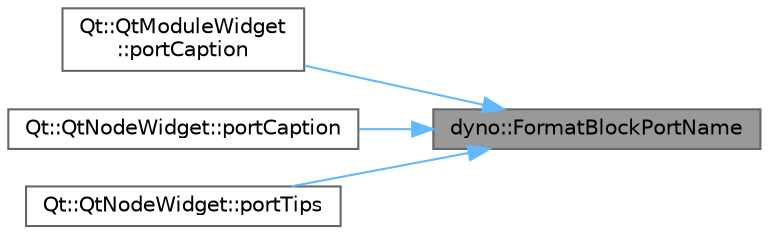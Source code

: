 digraph "dyno::FormatBlockPortName"
{
 // LATEX_PDF_SIZE
  bgcolor="transparent";
  edge [fontname=Helvetica,fontsize=10,labelfontname=Helvetica,labelfontsize=10];
  node [fontname=Helvetica,fontsize=10,shape=box,height=0.2,width=0.4];
  rankdir="RL";
  Node1 [id="Node000001",label="dyno::FormatBlockPortName",height=0.2,width=0.4,color="gray40", fillcolor="grey60", style="filled", fontcolor="black",tooltip=" "];
  Node1 -> Node2 [id="edge1_Node000001_Node000002",dir="back",color="steelblue1",style="solid",tooltip=" "];
  Node2 [id="Node000002",label="Qt::QtModuleWidget\l::portCaption",height=0.2,width=0.4,color="grey40", fillcolor="white", style="filled",URL="$class_qt_1_1_qt_module_widget.html#a2c3be336c1cccd60b9d94da0eac1d7e2",tooltip=" "];
  Node1 -> Node3 [id="edge2_Node000001_Node000003",dir="back",color="steelblue1",style="solid",tooltip=" "];
  Node3 [id="Node000003",label="Qt::QtNodeWidget::portCaption",height=0.2,width=0.4,color="grey40", fillcolor="white", style="filled",URL="$class_qt_1_1_qt_node_widget.html#a1702ad10d6eb25a2659cf207cd0967b5",tooltip=" "];
  Node1 -> Node4 [id="edge3_Node000001_Node000004",dir="back",color="steelblue1",style="solid",tooltip=" "];
  Node4 [id="Node000004",label="Qt::QtNodeWidget::portTips",height=0.2,width=0.4,color="grey40", fillcolor="white", style="filled",URL="$class_qt_1_1_qt_node_widget.html#a87a5abcc06bc5d2c1fe3a00b8af771b7",tooltip=" "];
}
